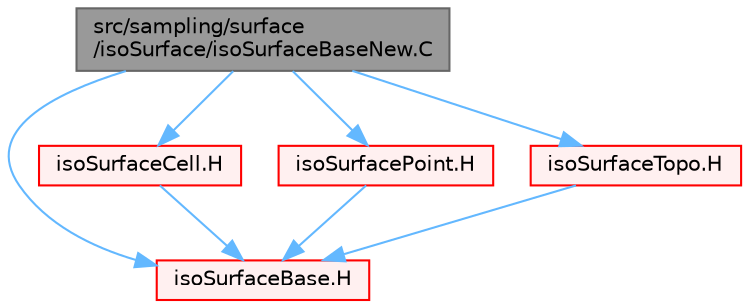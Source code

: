 digraph "src/sampling/surface/isoSurface/isoSurfaceBaseNew.C"
{
 // LATEX_PDF_SIZE
  bgcolor="transparent";
  edge [fontname=Helvetica,fontsize=10,labelfontname=Helvetica,labelfontsize=10];
  node [fontname=Helvetica,fontsize=10,shape=box,height=0.2,width=0.4];
  Node1 [id="Node000001",label="src/sampling/surface\l/isoSurface/isoSurfaceBaseNew.C",height=0.2,width=0.4,color="gray40", fillcolor="grey60", style="filled", fontcolor="black",tooltip=" "];
  Node1 -> Node2 [id="edge1_Node000001_Node000002",color="steelblue1",style="solid",tooltip=" "];
  Node2 [id="Node000002",label="isoSurfaceBase.H",height=0.2,width=0.4,color="red", fillcolor="#FFF0F0", style="filled",URL="$isoSurfaceBase_8H.html",tooltip=" "];
  Node1 -> Node270 [id="edge2_Node000001_Node000270",color="steelblue1",style="solid",tooltip=" "];
  Node270 [id="Node000270",label="isoSurfaceCell.H",height=0.2,width=0.4,color="red", fillcolor="#FFF0F0", style="filled",URL="$isoSurfaceCell_8H.html",tooltip=" "];
  Node270 -> Node2 [id="edge3_Node000270_Node000002",color="steelblue1",style="solid",tooltip=" "];
  Node1 -> Node272 [id="edge4_Node000001_Node000272",color="steelblue1",style="solid",tooltip=" "];
  Node272 [id="Node000272",label="isoSurfacePoint.H",height=0.2,width=0.4,color="red", fillcolor="#FFF0F0", style="filled",URL="$isoSurfacePoint_8H.html",tooltip=" "];
  Node272 -> Node2 [id="edge5_Node000272_Node000002",color="steelblue1",style="solid",tooltip=" "];
  Node1 -> Node426 [id="edge6_Node000001_Node000426",color="steelblue1",style="solid",tooltip=" "];
  Node426 [id="Node000426",label="isoSurfaceTopo.H",height=0.2,width=0.4,color="red", fillcolor="#FFF0F0", style="filled",URL="$isoSurfaceTopo_8H.html",tooltip=" "];
  Node426 -> Node2 [id="edge7_Node000426_Node000002",color="steelblue1",style="solid",tooltip=" "];
}
